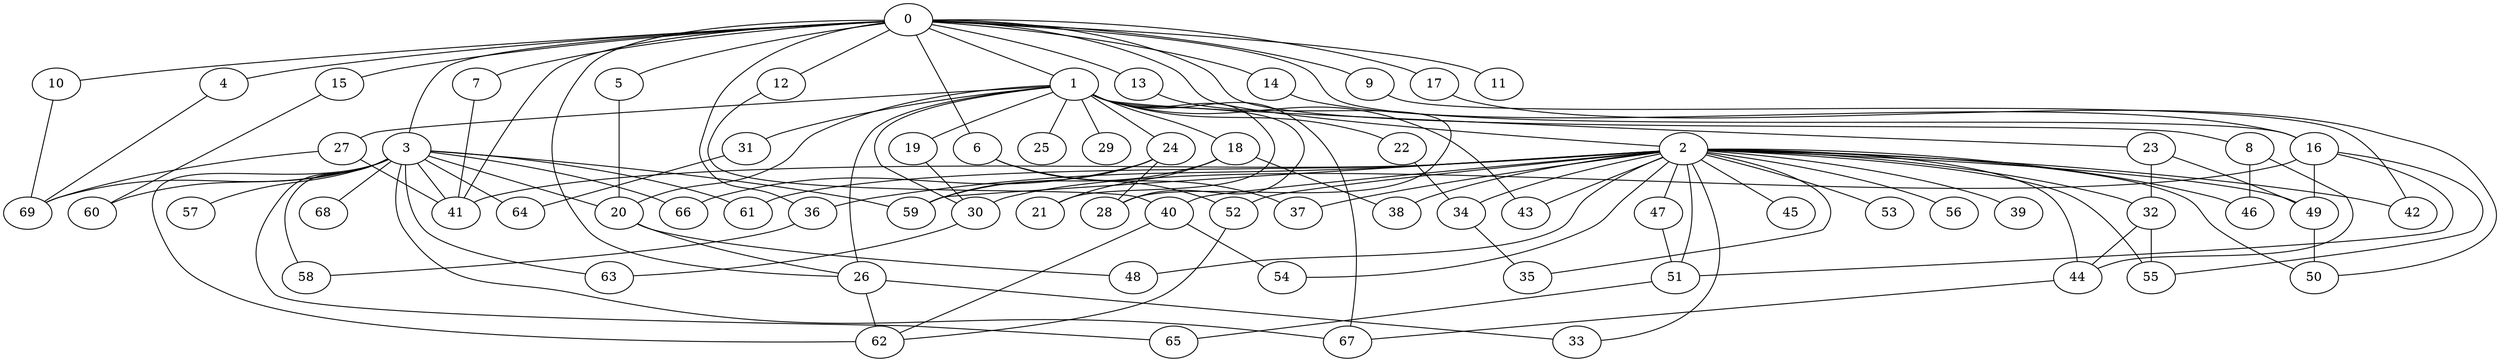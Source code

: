 
graph graphname {
    0 -- 1
0 -- 2
0 -- 3
0 -- 4
0 -- 5
0 -- 6
0 -- 7
0 -- 8
0 -- 9
0 -- 10
0 -- 11
0 -- 12
0 -- 13
0 -- 14
0 -- 15
0 -- 16
0 -- 17
0 -- 36
0 -- 41
0 -- 26
1 -- 18
1 -- 19
1 -- 20
1 -- 21
1 -- 22
1 -- 23
1 -- 24
1 -- 25
1 -- 26
1 -- 27
1 -- 28
1 -- 29
1 -- 30
1 -- 31
1 -- 67
1 -- 43
2 -- 32
2 -- 33
2 -- 34
2 -- 35
2 -- 36
2 -- 37
2 -- 38
2 -- 39
2 -- 40
2 -- 41
2 -- 42
2 -- 43
2 -- 44
2 -- 45
2 -- 46
2 -- 47
2 -- 48
2 -- 49
2 -- 50
2 -- 51
2 -- 52
2 -- 53
2 -- 54
2 -- 55
2 -- 56
2 -- 59
2 -- 61
3 -- 64
3 -- 66
3 -- 67
3 -- 68
3 -- 65
3 -- 57
3 -- 58
3 -- 59
3 -- 60
3 -- 61
3 -- 62
3 -- 63
3 -- 41
3 -- 69
3 -- 20
4 -- 69
5 -- 20
6 -- 37
6 -- 52
7 -- 41
8 -- 44
8 -- 46
9 -- 42
10 -- 69
12 -- 40
13 -- 28
14 -- 16
15 -- 60
16 -- 49
16 -- 55
16 -- 51
16 -- 30
17 -- 50
18 -- 59
18 -- 38
18 -- 21
19 -- 30
20 -- 26
20 -- 48
22 -- 34
23 -- 32
23 -- 49
24 -- 59
24 -- 66
24 -- 28
26 -- 62
26 -- 33
27 -- 41
27 -- 69
30 -- 63
31 -- 64
32 -- 44
32 -- 55
34 -- 35
36 -- 58
40 -- 62
40 -- 54
44 -- 67
47 -- 51
49 -- 50
51 -- 65
52 -- 62

}
